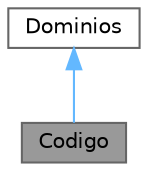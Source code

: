 digraph "Codigo"
{
 // INTERACTIVE_SVG=YES
 // LATEX_PDF_SIZE
  bgcolor="transparent";
  edge [fontname=Helvetica,fontsize=10,labelfontname=Helvetica,labelfontsize=10];
  node [fontname=Helvetica,fontsize=10,shape=box,height=0.2,width=0.4];
  Node1 [label="Codigo",height=0.2,width=0.4,color="gray40", fillcolor="grey60", style="filled", fontcolor="black",tooltip="Padrão para representação da classe Codigo."];
  Node2 -> Node1 [dir="back",color="steelblue1",style="solid"];
  Node2 [label="Dominios",height=0.2,width=0.4,color="gray40", fillcolor="white", style="filled",URL="$class_dominios.html",tooltip="Classe abstrata que representa um domínio genérico."];
}
